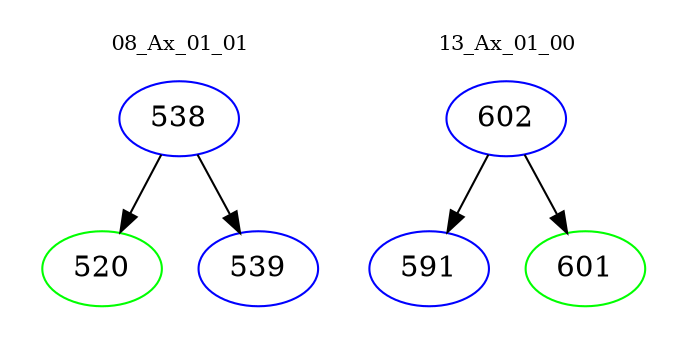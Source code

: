 digraph{
subgraph cluster_0 {
color = white
label = "08_Ax_01_01";
fontsize=10;
T0_538 [label="538", color="blue"]
T0_538 -> T0_520 [color="black"]
T0_520 [label="520", color="green"]
T0_538 -> T0_539 [color="black"]
T0_539 [label="539", color="blue"]
}
subgraph cluster_1 {
color = white
label = "13_Ax_01_00";
fontsize=10;
T1_602 [label="602", color="blue"]
T1_602 -> T1_591 [color="black"]
T1_591 [label="591", color="blue"]
T1_602 -> T1_601 [color="black"]
T1_601 [label="601", color="green"]
}
}
